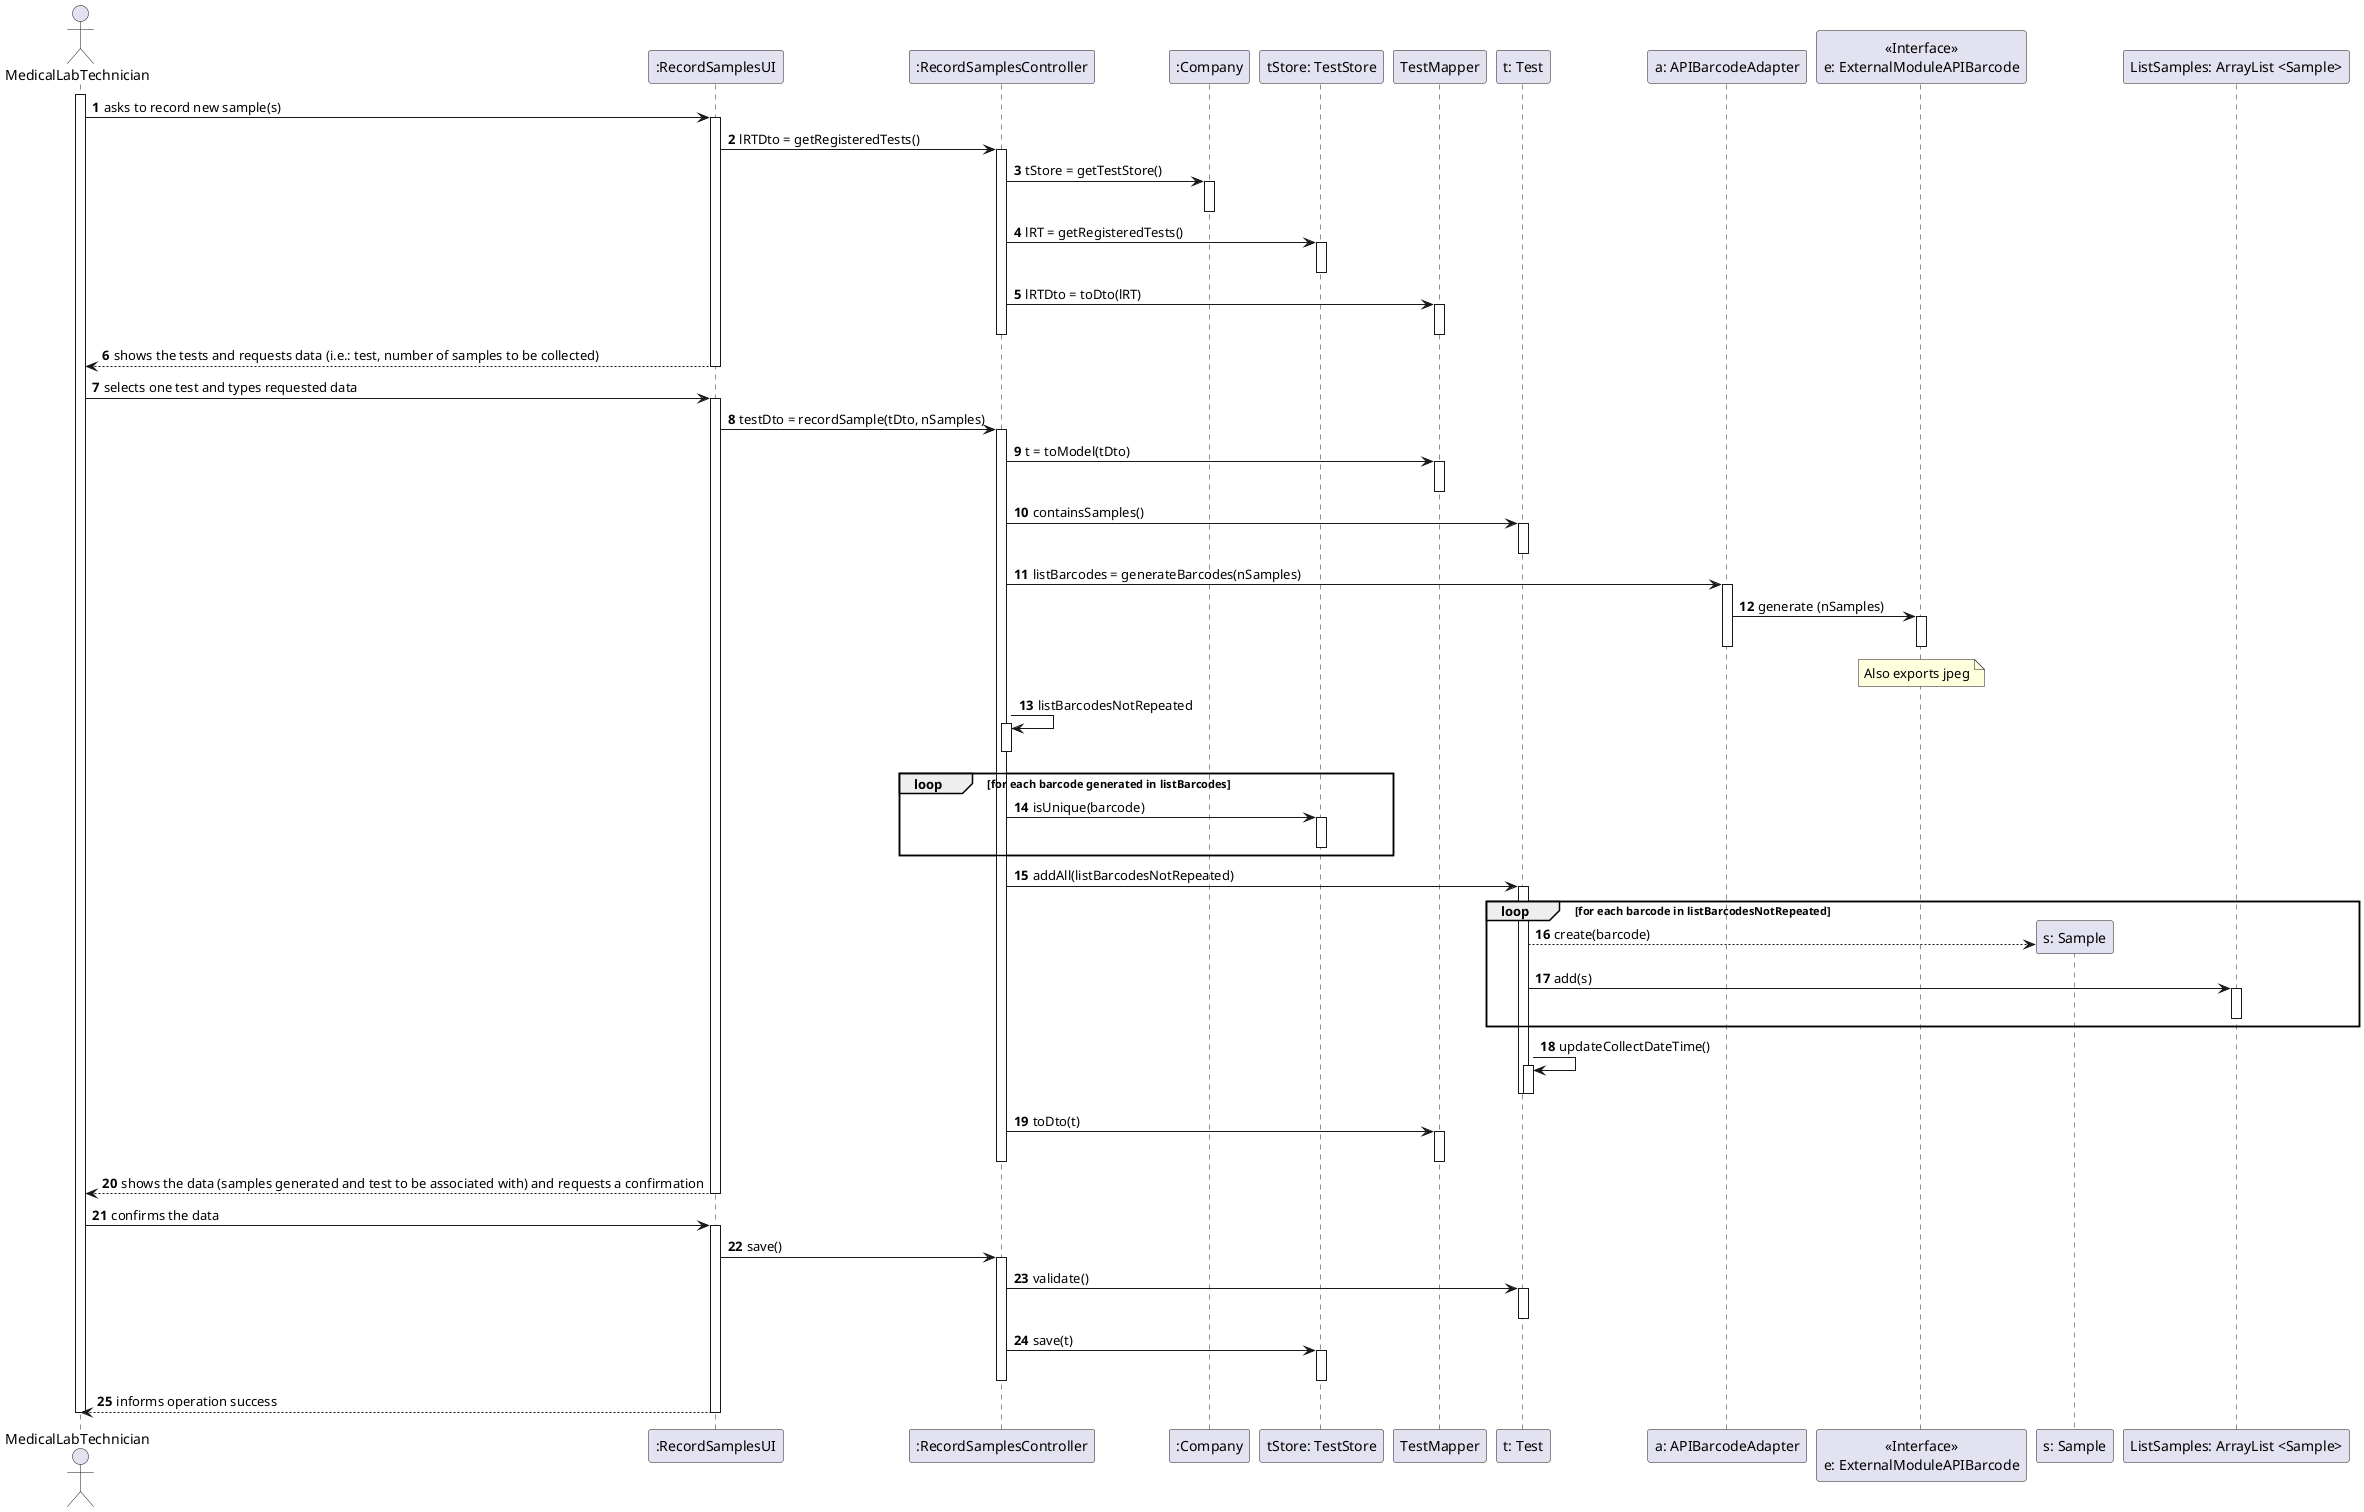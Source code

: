 @startuml
'https://plantuml.com/sequence-diagram

autonumber

actor MedicalLabTechnician as MLT
participant ":RecordSamplesUI" as RSUI
participant ":RecordSamplesController" as RSC
participant ":Company" as COMP
participant "tStore: TestStore" as TS
participant "TestMapper" as TM
participant "t: Test" as T
participant "a: APIBarcodeAdapter" as APIBA
participant "<<Interface>>\ne: ExternalModuleAPIBarcode" as EMAPIB
participant "s: Sample" as S
participant "ListSamples: ArrayList <Sample>" as LS

activate MLT
MLT -> RSUI : asks to record new sample(s)
activate RSUI
RSUI -> RSC : lRTDto = getRegisteredTests()
activate RSC
RSC -> COMP : tStore = getTestStore()
activate COMP
deactivate COMP
RSC -> TS : lRT = getRegisteredTests()
activate TS
deactivate TS
RSC -> TM : lRTDto = toDto(lRT)
activate TM
deactivate TM
deactivate RSC
RSUI --> MLT : shows the tests and requests data (i.e.: test, number of samples to be collected)
deactivate RSUI

MLT -> RSUI : selects one test and types requested data
activate RSUI
RSUI -> RSC : testDto = recordSample(tDto, nSamples)
activate RSC
RSC -> TM : t = toModel(tDto)
activate TM
deactivate TM
RSC -> T : containsSamples()
activate T
deactivate T
RSC -> APIBA : listBarcodes = generateBarcodes(nSamples)
activate APIBA
APIBA -> EMAPIB : generate (nSamples)
activate EMAPIB
deactivate EMAPIB
note over EMAPIB : Also exports jpeg
deactivate APIBA
RSC -> RSC : listBarcodesNotRepeated
activate RSC
deactivate RSC
loop for each barcode generated in listBarcodes
RSC -> TS : isUnique(barcode)
activate TS
deactivate TS
end
RSC -> T : addAll(listBarcodesNotRepeated)
activate T
loop for each barcode in listBarcodesNotRepeated
T --> S** : create(barcode)
T -> LS : add(s)
activate LS
deactivate LS
end
T -> T : updateCollectDateTime()
activate T
deactivate T
deactivate T
RSC -> TM : toDto(t)
activate TM
deactivate TM
deactivate RSC
RSUI --> MLT : shows the data (samples generated and test to be associated with) and requests a confirmation
deactivate RSUI

MLT -> RSUI : confirms the data
activate RSUI
RSUI -> RSC : save()
activate RSC
RSC -> T : validate()
activate T
deactivate T
RSC -> TS : save(t)
activate TS
deactivate TS
deactivate RSC
RSUI --> MLT : informs operation success
deactivate RSUI

deactivate MLT
@enduml